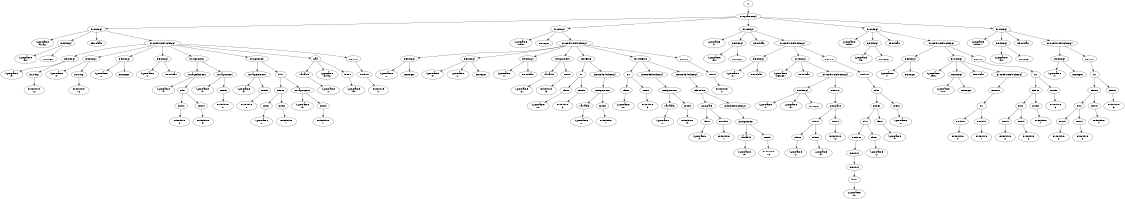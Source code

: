 digraph G { page="8.5,11"; size="7.5, 10"; 
"0" -> "1"
"1" [label="ProgramImpl"]
"1" -> "2"
"2" [label="ProcImpl"]
"2" -> "3"
"3" [label="SymName\n\"array\""]
"2" -> "4"
"4" [label="DeclImpl"]
"4" -> "5"
"5" [label="SymName\n\"ax\""]
"4" -> "6"
"6" [label="TInteger"]
"2" -> "7"
"7" [label="TBoolean"]
"2" -> "8"
"8" [label="ProcedureBlockImpl"]
"8" -> "9"
"9" [label="DeclImpl"]
"9" -> "10"
"10" [label="SymName\n\"a\""]
"9" -> "11"
"11" [label="TString"]
"11" -> "12"
"12" [label="Primitive\n12"]
"8" -> "13"
"13" [label="DeclImpl"]
"13" -> "14"
"14" [label="SymName\n\"b\""]
"13" -> "15"
"15" [label="TString"]
"15" -> "16"
"16" [label="Primitive\n12"]
"8" -> "17"
"17" [label="DeclImpl"]
"17" -> "18"
"18" [label="SymName\n\"x\""]
"17" -> "19"
"19" [label="TInteger"]
"8" -> "20"
"20" [label="DeclImpl"]
"20" -> "21"
"21" [label="SymName\n\"z\""]
"20" -> "22"
"22" [label="TBoolean"]
"8" -> "23"
"23" [label="Assignment"]
"23" -> "24"
"24" [label="ArrayElement"]
"24" -> "25"
"25" [label="SymName\n\"a\""]
"24" -> "26"
"26" [label="Plus"]
"26" -> "27"
"27" [label="IntLit"]
"27" -> "28"
"28" [label="Primitive\n2"]
"26" -> "29"
"29" [label="IntLit"]
"29" -> "30"
"30" [label="Primitive\n3"]
"23" -> "31"
"31" [label="ArrayAccess"]
"31" -> "32"
"32" [label="SymName\n\"b\""]
"31" -> "33"
"33" [label="IntLit"]
"33" -> "34"
"34" [label="Primitive\n0"]
"8" -> "35"
"35" [label="Assignment"]
"35" -> "36"
"36" [label="ArrayElement"]
"36" -> "37"
"37" [label="SymName\n\"a\""]
"36" -> "38"
"38" [label="IntLit"]
"38" -> "39"
"39" [label="Primitive\n0"]
"35" -> "40"
"40" [label="Plus"]
"40" -> "41"
"41" [label="Times"]
"41" -> "42"
"42" [label="Ident"]
"42" -> "43"
"43" [label="SymName\n\"x\""]
"41" -> "44"
"44" [label="IntLit"]
"44" -> "45"
"45" [label="Primitive\n7"]
"40" -> "46"
"46" [label="ArrayAccess"]
"46" -> "47"
"47" [label="SymName\n\"b\""]
"46" -> "48"
"48" [label="IntLit"]
"48" -> "49"
"49" [label="Primitive\n1"]
"8" -> "50"
"50" [label="Call"]
"50" -> "51"
"51" [label="Variable"]
"51" -> "52"
"52" [label="SymName\n\"z\""]
"50" -> "53"
"53" [label="SymName\n\"array\""]
"50" -> "54"
"54" [label="Ident"]
"54" -> "55"
"55" [label="SymName\n\"ax\""]
"8" -> "56"
"56" [label="Return"]
"56" -> "57"
"57" [label="BoolLit"]
"57" -> "58"
"58" [label="Primitive\n0"]
"1" -> "59"
"59" [label="ProcImpl"]
"59" -> "60"
"60" [label="SymName\n\"Main\""]
"59" -> "61"
"61" [label="TInteger"]
"59" -> "62"
"62" [label="ProcedureBlockImpl"]
"62" -> "63"
"63" [label="DeclImpl"]
"63" -> "64"
"64" [label="SymName\n\"x\""]
"63" -> "65"
"65" [label="TInteger"]
"62" -> "66"
"66" [label="DeclImpl"]
"66" -> "67"
"67" [label="SymName\n\"k\""]
"66" -> "68"
"68" [label="SymName\n\"j\""]
"66" -> "69"
"69" [label="TInteger"]
"62" -> "70"
"70" [label="DeclImpl"]
"70" -> "71"
"71" [label="SymName\n\"t\""]
"70" -> "72"
"72" [label="TBoolean"]
"62" -> "73"
"73" [label="Assignment"]
"73" -> "74"
"74" [label="Variable"]
"74" -> "75"
"75" [label="SymName\n\"x\""]
"73" -> "76"
"76" [label="IntLit"]
"76" -> "77"
"77" [label="Primitive\n5"]
"62" -> "78"
"78" [label="IfNoElse"]
"78" -> "79"
"79" [label="Lt"]
"79" -> "80"
"80" [label="Ident"]
"80" -> "81"
"81" [label="SymName\n\"x\""]
"79" -> "82"
"82" [label="IntLit"]
"82" -> "83"
"83" [label="Primitive\n3"]
"78" -> "84"
"84" [label="NestedBlockImpl"]
"84" -> "85"
"85" [label="Assignment"]
"85" -> "86"
"86" [label="Variable"]
"86" -> "87"
"87" [label="SymName\n\"x\""]
"85" -> "88"
"88" [label="IntLit"]
"88" -> "89"
"89" [label="Primitive\n7"]
"62" -> "90"
"90" [label="IfWithElse"]
"90" -> "91"
"91" [label="Lt"]
"91" -> "92"
"92" [label="Ident"]
"92" -> "93"
"93" [label="SymName\n\"x\""]
"91" -> "94"
"94" [label="IntLit"]
"94" -> "95"
"95" [label="Primitive\n3"]
"90" -> "96"
"96" [label="NestedBlockImpl"]
"96" -> "97"
"97" [label="Assignment"]
"97" -> "98"
"98" [label="Variable"]
"98" -> "99"
"99" [label="SymName\n\"x\""]
"97" -> "100"
"100" [label="IntLit"]
"100" -> "101"
"101" [label="Primitive\n9"]
"90" -> "102"
"102" [label="NestedBlockImpl"]
"102" -> "103"
"103" [label="IfNoElse"]
"103" -> "104"
"104" [label="Compare"]
"104" -> "105"
"105" [label="Ident"]
"105" -> "106"
"106" [label="SymName\n\"t\""]
"104" -> "107"
"107" [label="BoolLit"]
"107" -> "108"
"108" [label="Primitive\n1"]
"103" -> "109"
"109" [label="NestedBlockImpl"]
"109" -> "110"
"110" [label="Assignment"]
"110" -> "111"
"111" [label="Variable"]
"111" -> "112"
"112" [label="SymName\n\"x\""]
"110" -> "113"
"113" [label="IntLit"]
"113" -> "114"
"114" [label="Primitive\n12"]
"62" -> "115"
"115" [label="Return"]
"115" -> "116"
"116" [label="IntLit"]
"116" -> "117"
"117" [label="Primitive\n0"]
"1" -> "118"
"118" [label="ProcImpl"]
"118" -> "119"
"119" [label="SymName\n\"f\""]
"118" -> "120"
"120" [label="DeclImpl"]
"120" -> "121"
"121" [label="SymName\n\"ax\""]
"120" -> "122"
"122" [label="TInteger"]
"118" -> "123"
"123" [label="TBoolean"]
"118" -> "124"
"124" [label="ProcedureBlockImpl"]
"124" -> "125"
"125" [label="DeclImpl"]
"125" -> "126"
"126" [label="SymName\n\"d\""]
"125" -> "127"
"127" [label="TBoolean"]
"124" -> "128"
"128" [label="ProcImpl"]
"128" -> "129"
"129" [label="SymName\n\"nested\""]
"128" -> "130"
"130" [label="TBoolean"]
"128" -> "131"
"131" [label="ProcedureBlockImpl"]
"131" -> "132"
"132" [label="DeclImpl"]
"132" -> "133"
"133" [label="SymName\n\"i\""]
"132" -> "134"
"134" [label="SymName\n\"a\""]
"132" -> "135"
"135" [label="TInteger"]
"131" -> "136"
"136" [label="Return"]
"136" -> "137"
"137" [label="Compare"]
"137" -> "138"
"138" [label="Minus"]
"138" -> "139"
"139" [label="Ident"]
"139" -> "140"
"140" [label="SymName\n\"j\""]
"138" -> "141"
"141" [label="Ident"]
"141" -> "142"
"142" [label="SymName\n\"a\""]
"137" -> "143"
"143" [label="IntLit"]
"143" -> "144"
"144" [label="Primitive\n12"]
"124" -> "145"
"145" [label="Return"]
"145" -> "146"
"146" [label="Uminus"]
"146" -> "147"
"147" [label="Plus"]
"147" -> "148"
"148" [label="Times"]
"148" -> "149"
"149" [label="Plus"]
"149" -> "150"
"150" [label="Uminus"]
"150" -> "151"
"151" [label="Uminus"]
"151" -> "152"
"152" [label="Uminus"]
"152" -> "153"
"153" [label="Ident"]
"153" -> "154"
"154" [label="SymName\n\"k\""]
"149" -> "155"
"155" [label="Ident"]
"155" -> "156"
"156" [label="SymName\n\"j\""]
"148" -> "157"
"157" [label="Ident"]
"157" -> "158"
"158" [label="SymName\n\"k\""]
"147" -> "159"
"159" [label="Ident"]
"159" -> "160"
"160" [label="SymName\n\"x\""]
"1" -> "161"
"161" [label="ProcImpl"]
"161" -> "162"
"162" [label="SymName\n\"main\""]
"161" -> "163"
"163" [label="DeclImpl"]
"163" -> "164"
"164" [label="SymName\n\"ax\""]
"163" -> "165"
"165" [label="TInteger"]
"161" -> "166"
"166" [label="TBoolean"]
"161" -> "167"
"167" [label="ProcedureBlockImpl"]
"167" -> "168"
"168" [label="DeclImpl"]
"168" -> "169"
"169" [label="SymName\n\"i\""]
"168" -> "170"
"170" [label="TInteger"]
"167" -> "171"
"171" [label="ProcImpl"]
"171" -> "172"
"172" [label="SymName\n\"tain\""]
"171" -> "173"
"173" [label="DeclImpl"]
"173" -> "174"
"174" [label="SymName\n\"int\""]
"173" -> "175"
"175" [label="TInteger"]
"171" -> "176"
"176" [label="TBoolean"]
"171" -> "177"
"177" [label="ProcedureBlockImpl"]
"177" -> "178"
"178" [label="Return"]
"178" -> "179"
"179" [label="Or"]
"179" -> "180"
"180" [label="BoolLit"]
"180" -> "181"
"181" [label="Primitive\n0"]
"179" -> "182"
"182" [label="BoolLit"]
"182" -> "183"
"183" [label="Primitive\n1"]
"167" -> "184"
"184" [label="Return"]
"184" -> "185"
"185" [label="Lt"]
"185" -> "186"
"186" [label="Times"]
"186" -> "187"
"187" [label="Plus"]
"187" -> "188"
"188" [label="IntLit"]
"188" -> "189"
"189" [label="Primitive\n2"]
"187" -> "190"
"190" [label="IntLit"]
"190" -> "191"
"191" [label="Primitive\n2"]
"186" -> "192"
"192" [label="IntLit"]
"192" -> "193"
"193" [label="Primitive\n4"]
"185" -> "194"
"194" [label="IntLit"]
"194" -> "195"
"195" [label="Primitive\n3"]
"1" -> "196"
"196" [label="ProcImpl"]
"196" -> "197"
"197" [label="SymName\n\"main1\""]
"196" -> "198"
"198" [label="DeclImpl"]
"198" -> "199"
"199" [label="SymName\n\"ax\""]
"198" -> "200"
"200" [label="TInteger"]
"196" -> "201"
"201" [label="TBoolean"]
"196" -> "202"
"202" [label="ProcedureBlockImpl"]
"202" -> "203"
"203" [label="DeclImpl"]
"203" -> "204"
"204" [label="SymName\n\"i\""]
"203" -> "205"
"205" [label="TInteger"]
"202" -> "206"
"206" [label="Return"]
"206" -> "207"
"207" [label="Lt"]
"207" -> "208"
"208" [label="Times"]
"208" -> "209"
"209" [label="Plus"]
"209" -> "210"
"210" [label="IntLit"]
"210" -> "211"
"211" [label="Primitive\n2"]
"209" -> "212"
"212" [label="IntLit"]
"212" -> "213"
"213" [label="Primitive\n2"]
"208" -> "214"
"214" [label="IntLit"]
"214" -> "215"
"215" [label="Primitive\n4"]
"207" -> "216"
"216" [label="IntLit"]
"216" -> "217"
"217" [label="Primitive\n3"]
}
